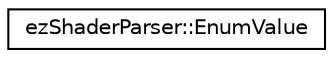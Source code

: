 digraph "Graphical Class Hierarchy"
{
 // LATEX_PDF_SIZE
  edge [fontname="Helvetica",fontsize="10",labelfontname="Helvetica",labelfontsize="10"];
  node [fontname="Helvetica",fontsize="10",shape=record];
  rankdir="LR";
  Node0 [label="ezShaderParser::EnumValue",height=0.2,width=0.4,color="black", fillcolor="white", style="filled",URL="$dd/d61/structez_shader_parser_1_1_enum_value.htm",tooltip=" "];
}
